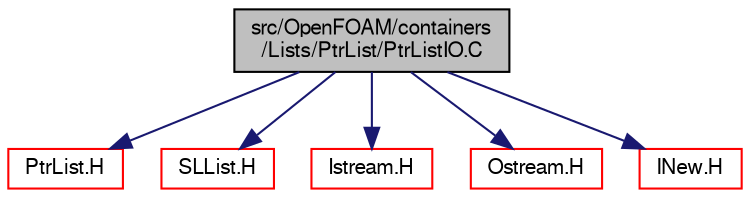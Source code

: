 digraph "src/OpenFOAM/containers/Lists/PtrList/PtrListIO.C"
{
  bgcolor="transparent";
  edge [fontname="FreeSans",fontsize="10",labelfontname="FreeSans",labelfontsize="10"];
  node [fontname="FreeSans",fontsize="10",shape=record];
  Node0 [label="src/OpenFOAM/containers\l/Lists/PtrList/PtrListIO.C",height=0.2,width=0.4,color="black", fillcolor="grey75", style="filled", fontcolor="black"];
  Node0 -> Node1 [color="midnightblue",fontsize="10",style="solid",fontname="FreeSans"];
  Node1 [label="PtrList.H",height=0.2,width=0.4,color="red",URL="$a08717.html"];
  Node0 -> Node53 [color="midnightblue",fontsize="10",style="solid",fontname="FreeSans"];
  Node53 [label="SLList.H",height=0.2,width=0.4,color="red",URL="$a08588.html"];
  Node0 -> Node57 [color="midnightblue",fontsize="10",style="solid",fontname="FreeSans"];
  Node57 [label="Istream.H",height=0.2,width=0.4,color="red",URL="$a09092.html"];
  Node0 -> Node23 [color="midnightblue",fontsize="10",style="solid",fontname="FreeSans"];
  Node23 [label="Ostream.H",height=0.2,width=0.4,color="red",URL="$a09098.html"];
  Node0 -> Node68 [color="midnightblue",fontsize="10",style="solid",fontname="FreeSans"];
  Node68 [label="INew.H",height=0.2,width=0.4,color="red",URL="$a09074.html"];
}
